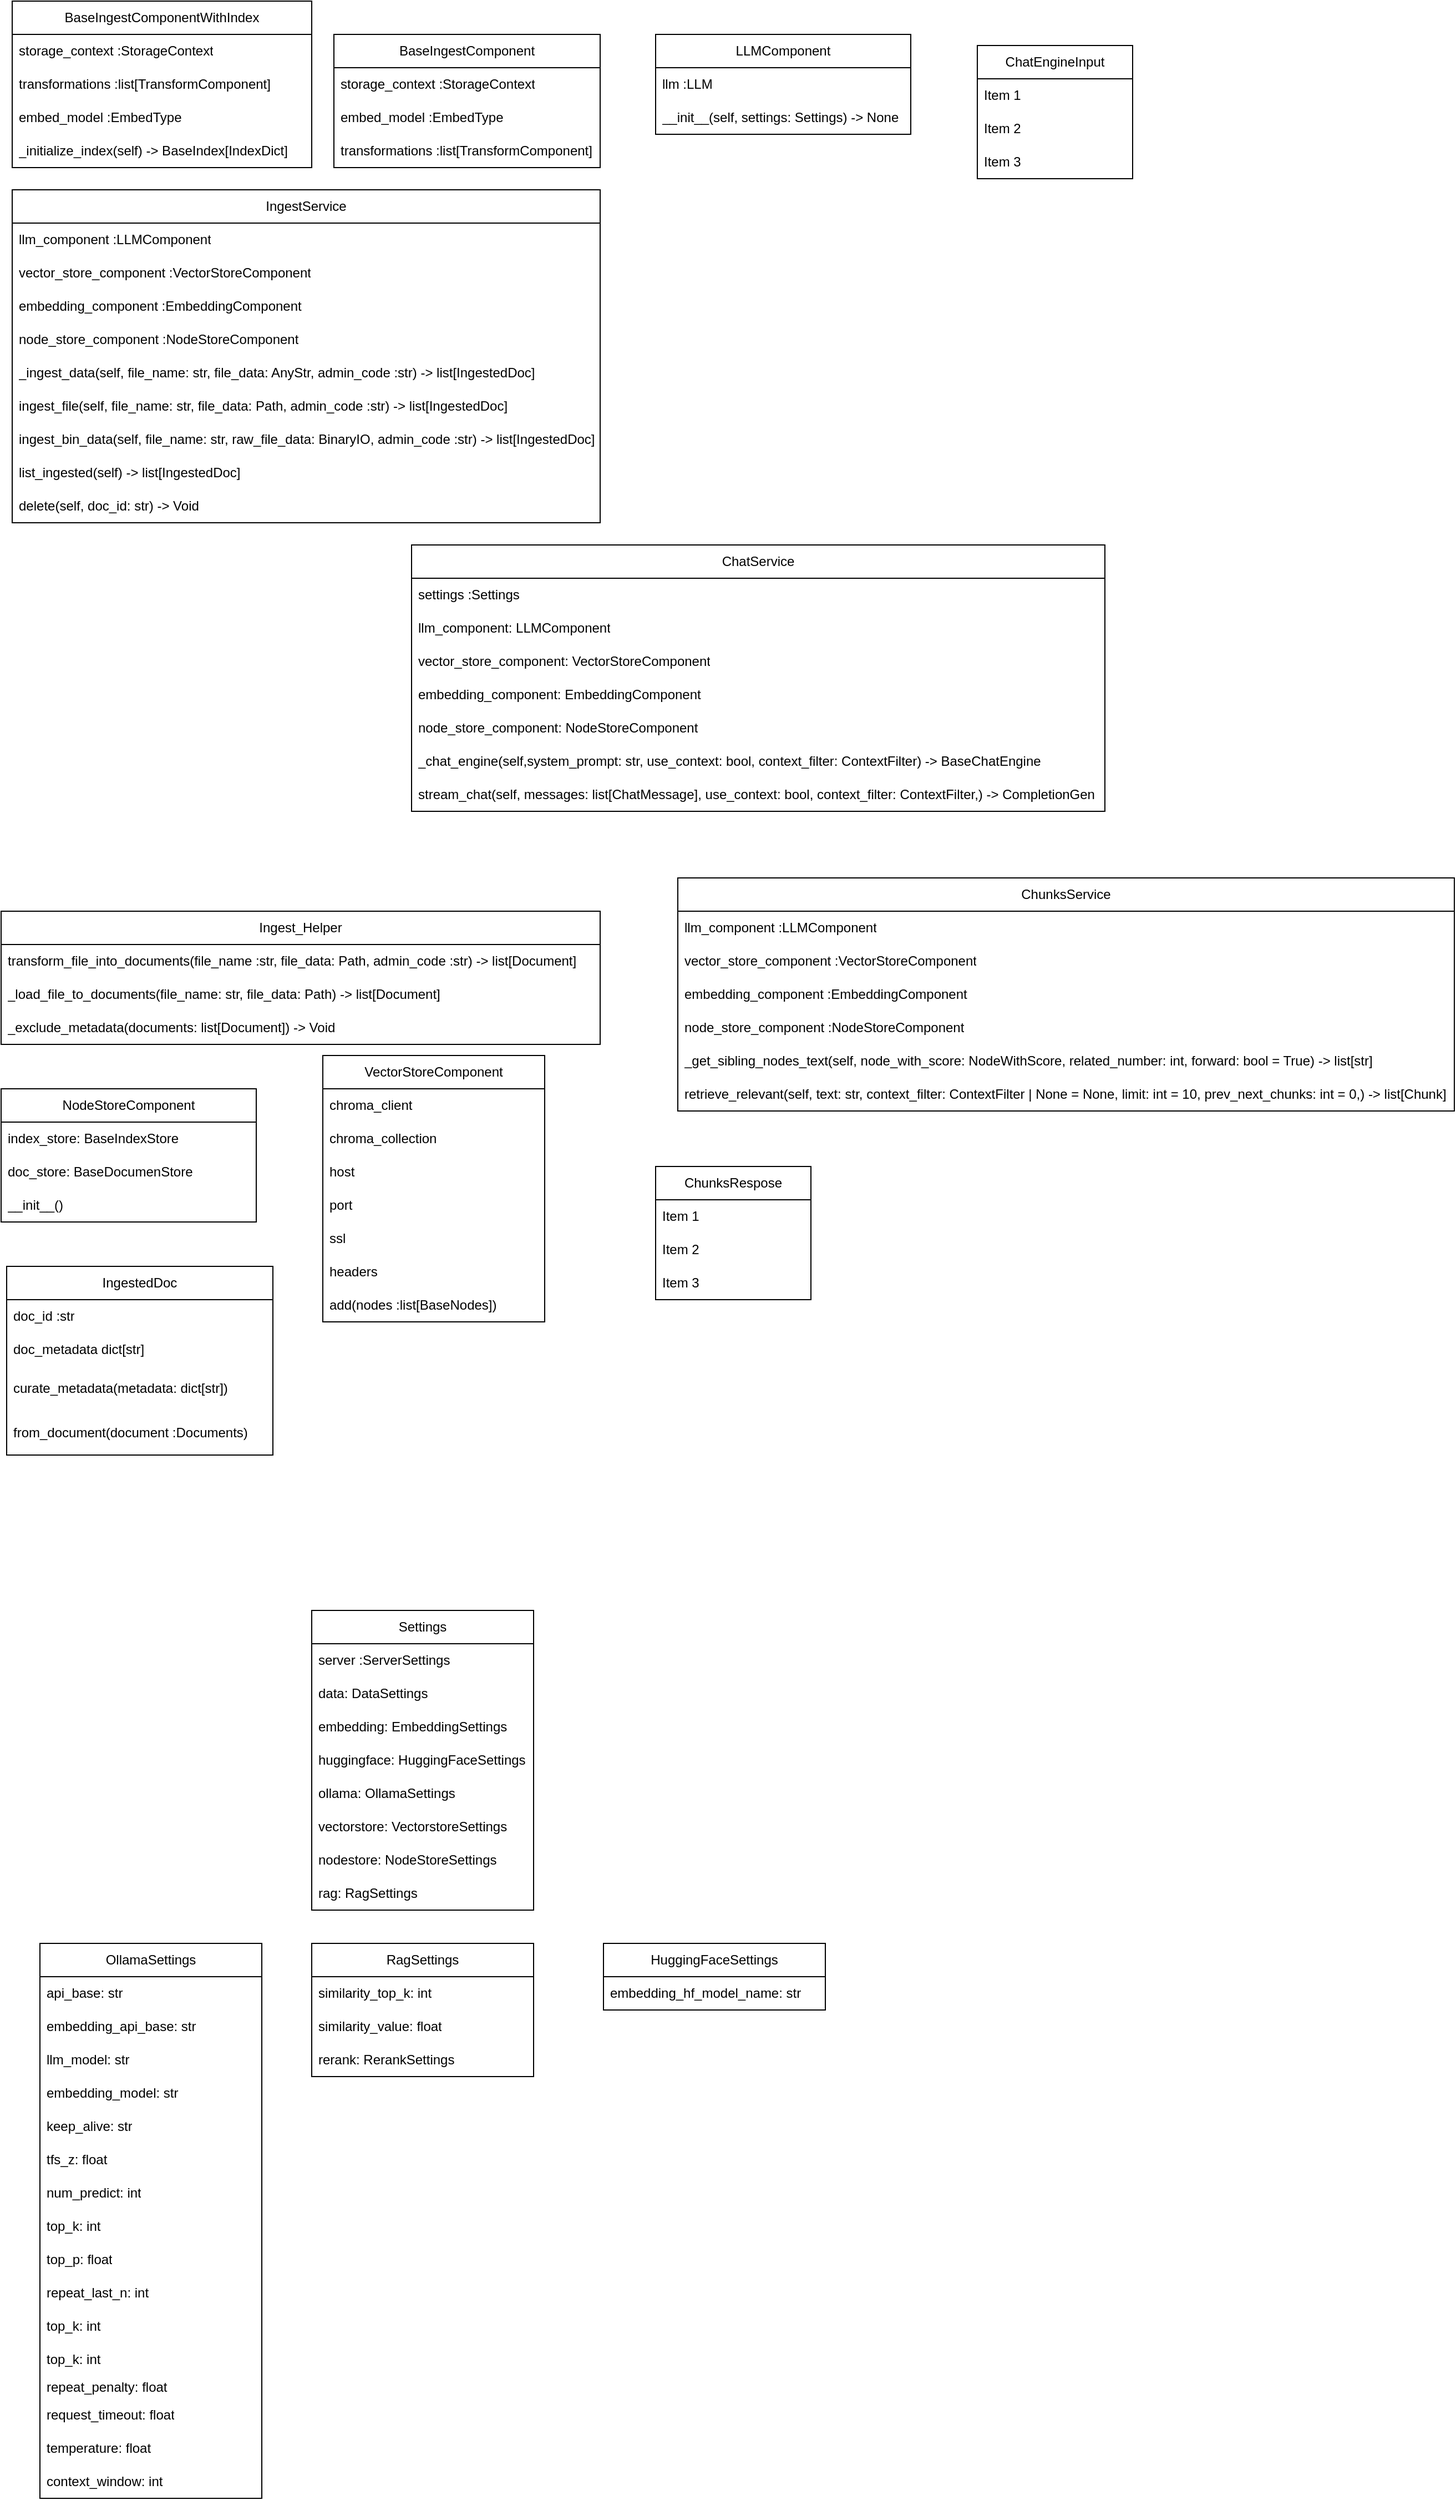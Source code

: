 <mxfile version="24.4.4" type="github">
  <diagram name="Página-1" id="J4KStZirxJ80GVOOFsrg">
    <mxGraphModel dx="949" dy="782" grid="1" gridSize="10" guides="1" tooltips="1" connect="1" arrows="1" fold="1" page="1" pageScale="1" pageWidth="827" pageHeight="1169" math="0" shadow="0">
      <root>
        <mxCell id="0" />
        <mxCell id="1" parent="0" />
        <mxCell id="1Bel1J-EvUVG8ot48oie-2" value="BaseIngestComponentWithIndex" style="swimlane;fontStyle=0;childLayout=stackLayout;horizontal=1;startSize=30;horizontalStack=0;resizeParent=1;resizeParentMax=0;resizeLast=0;collapsible=1;marginBottom=0;whiteSpace=wrap;html=1;" vertex="1" parent="1">
          <mxGeometry x="10" y="10" width="270" height="150" as="geometry" />
        </mxCell>
        <mxCell id="1Bel1J-EvUVG8ot48oie-70" value="storage_context :StorageContext" style="text;strokeColor=none;fillColor=none;align=left;verticalAlign=middle;spacingLeft=4;spacingRight=4;overflow=hidden;points=[[0,0.5],[1,0.5]];portConstraint=eastwest;rotatable=0;whiteSpace=wrap;html=1;" vertex="1" parent="1Bel1J-EvUVG8ot48oie-2">
          <mxGeometry y="30" width="270" height="30" as="geometry" />
        </mxCell>
        <mxCell id="1Bel1J-EvUVG8ot48oie-72" value="transformations :list[TransformComponent]" style="text;strokeColor=none;fillColor=none;align=left;verticalAlign=middle;spacingLeft=4;spacingRight=4;overflow=hidden;points=[[0,0.5],[1,0.5]];portConstraint=eastwest;rotatable=0;whiteSpace=wrap;html=1;" vertex="1" parent="1Bel1J-EvUVG8ot48oie-2">
          <mxGeometry y="60" width="270" height="30" as="geometry" />
        </mxCell>
        <mxCell id="1Bel1J-EvUVG8ot48oie-71" value="embed_model :EmbedType" style="text;strokeColor=none;fillColor=none;align=left;verticalAlign=middle;spacingLeft=4;spacingRight=4;overflow=hidden;points=[[0,0.5],[1,0.5]];portConstraint=eastwest;rotatable=0;whiteSpace=wrap;html=1;" vertex="1" parent="1Bel1J-EvUVG8ot48oie-2">
          <mxGeometry y="90" width="270" height="30" as="geometry" />
        </mxCell>
        <mxCell id="1Bel1J-EvUVG8ot48oie-73" value="_initialize_index(self) -&amp;gt; BaseIndex[IndexDict]" style="text;strokeColor=none;fillColor=none;align=left;verticalAlign=middle;spacingLeft=4;spacingRight=4;overflow=hidden;points=[[0,0.5],[1,0.5]];portConstraint=eastwest;rotatable=0;whiteSpace=wrap;html=1;" vertex="1" parent="1Bel1J-EvUVG8ot48oie-2">
          <mxGeometry y="120" width="270" height="30" as="geometry" />
        </mxCell>
        <mxCell id="1Bel1J-EvUVG8ot48oie-10" value="BaseIngestComponent" style="swimlane;fontStyle=0;childLayout=stackLayout;horizontal=1;startSize=30;horizontalStack=0;resizeParent=1;resizeParentMax=0;resizeLast=0;collapsible=1;marginBottom=0;whiteSpace=wrap;html=1;" vertex="1" parent="1">
          <mxGeometry x="300" y="40" width="240" height="120" as="geometry" />
        </mxCell>
        <mxCell id="1Bel1J-EvUVG8ot48oie-11" value="storage_context :StorageContext" style="text;strokeColor=none;fillColor=none;align=left;verticalAlign=middle;spacingLeft=4;spacingRight=4;overflow=hidden;points=[[0,0.5],[1,0.5]];portConstraint=eastwest;rotatable=0;whiteSpace=wrap;html=1;" vertex="1" parent="1Bel1J-EvUVG8ot48oie-10">
          <mxGeometry y="30" width="240" height="30" as="geometry" />
        </mxCell>
        <mxCell id="1Bel1J-EvUVG8ot48oie-12" value="embed_model :EmbedType" style="text;strokeColor=none;fillColor=none;align=left;verticalAlign=middle;spacingLeft=4;spacingRight=4;overflow=hidden;points=[[0,0.5],[1,0.5]];portConstraint=eastwest;rotatable=0;whiteSpace=wrap;html=1;" vertex="1" parent="1Bel1J-EvUVG8ot48oie-10">
          <mxGeometry y="60" width="240" height="30" as="geometry" />
        </mxCell>
        <mxCell id="1Bel1J-EvUVG8ot48oie-13" value="transformations :list[TransformComponent]" style="text;strokeColor=none;fillColor=none;align=left;verticalAlign=middle;spacingLeft=4;spacingRight=4;overflow=hidden;points=[[0,0.5],[1,0.5]];portConstraint=eastwest;rotatable=0;whiteSpace=wrap;html=1;" vertex="1" parent="1Bel1J-EvUVG8ot48oie-10">
          <mxGeometry y="90" width="240" height="30" as="geometry" />
        </mxCell>
        <mxCell id="1Bel1J-EvUVG8ot48oie-14" value="VectorStoreComponent" style="swimlane;fontStyle=0;childLayout=stackLayout;horizontal=1;startSize=30;horizontalStack=0;resizeParent=1;resizeParentMax=0;resizeLast=0;collapsible=1;marginBottom=0;whiteSpace=wrap;html=1;" vertex="1" parent="1">
          <mxGeometry x="290" y="960" width="200" height="240" as="geometry" />
        </mxCell>
        <mxCell id="1Bel1J-EvUVG8ot48oie-15" value="chroma_client" style="text;strokeColor=none;fillColor=none;align=left;verticalAlign=middle;spacingLeft=4;spacingRight=4;overflow=hidden;points=[[0,0.5],[1,0.5]];portConstraint=eastwest;rotatable=0;whiteSpace=wrap;html=1;" vertex="1" parent="1Bel1J-EvUVG8ot48oie-14">
          <mxGeometry y="30" width="200" height="30" as="geometry" />
        </mxCell>
        <mxCell id="1Bel1J-EvUVG8ot48oie-16" value="chroma_collection" style="text;strokeColor=none;fillColor=none;align=left;verticalAlign=middle;spacingLeft=4;spacingRight=4;overflow=hidden;points=[[0,0.5],[1,0.5]];portConstraint=eastwest;rotatable=0;whiteSpace=wrap;html=1;" vertex="1" parent="1Bel1J-EvUVG8ot48oie-14">
          <mxGeometry y="60" width="200" height="30" as="geometry" />
        </mxCell>
        <mxCell id="1Bel1J-EvUVG8ot48oie-17" value="host" style="text;strokeColor=none;fillColor=none;align=left;verticalAlign=middle;spacingLeft=4;spacingRight=4;overflow=hidden;points=[[0,0.5],[1,0.5]];portConstraint=eastwest;rotatable=0;whiteSpace=wrap;html=1;" vertex="1" parent="1Bel1J-EvUVG8ot48oie-14">
          <mxGeometry y="90" width="200" height="30" as="geometry" />
        </mxCell>
        <mxCell id="1Bel1J-EvUVG8ot48oie-58" value="port" style="text;strokeColor=none;fillColor=none;align=left;verticalAlign=middle;spacingLeft=4;spacingRight=4;overflow=hidden;points=[[0,0.5],[1,0.5]];portConstraint=eastwest;rotatable=0;whiteSpace=wrap;html=1;" vertex="1" parent="1Bel1J-EvUVG8ot48oie-14">
          <mxGeometry y="120" width="200" height="30" as="geometry" />
        </mxCell>
        <mxCell id="1Bel1J-EvUVG8ot48oie-59" value="ssl" style="text;strokeColor=none;fillColor=none;align=left;verticalAlign=middle;spacingLeft=4;spacingRight=4;overflow=hidden;points=[[0,0.5],[1,0.5]];portConstraint=eastwest;rotatable=0;whiteSpace=wrap;html=1;" vertex="1" parent="1Bel1J-EvUVG8ot48oie-14">
          <mxGeometry y="150" width="200" height="30" as="geometry" />
        </mxCell>
        <mxCell id="1Bel1J-EvUVG8ot48oie-60" value="headers" style="text;strokeColor=none;fillColor=none;align=left;verticalAlign=middle;spacingLeft=4;spacingRight=4;overflow=hidden;points=[[0,0.5],[1,0.5]];portConstraint=eastwest;rotatable=0;whiteSpace=wrap;html=1;" vertex="1" parent="1Bel1J-EvUVG8ot48oie-14">
          <mxGeometry y="180" width="200" height="30" as="geometry" />
        </mxCell>
        <mxCell id="1Bel1J-EvUVG8ot48oie-61" value="add(nodes :list[BaseNodes])" style="text;strokeColor=none;fillColor=none;align=left;verticalAlign=middle;spacingLeft=4;spacingRight=4;overflow=hidden;points=[[0,0.5],[1,0.5]];portConstraint=eastwest;rotatable=0;whiteSpace=wrap;html=1;" vertex="1" parent="1Bel1J-EvUVG8ot48oie-14">
          <mxGeometry y="210" width="200" height="30" as="geometry" />
        </mxCell>
        <mxCell id="1Bel1J-EvUVG8ot48oie-18" value="NodeStoreComponent" style="swimlane;fontStyle=0;childLayout=stackLayout;horizontal=1;startSize=30;horizontalStack=0;resizeParent=1;resizeParentMax=0;resizeLast=0;collapsible=1;marginBottom=0;whiteSpace=wrap;html=1;" vertex="1" parent="1">
          <mxGeometry y="990" width="230" height="120" as="geometry" />
        </mxCell>
        <mxCell id="1Bel1J-EvUVG8ot48oie-19" value="index_store: BaseIndexStore" style="text;strokeColor=none;fillColor=none;align=left;verticalAlign=middle;spacingLeft=4;spacingRight=4;overflow=hidden;points=[[0,0.5],[1,0.5]];portConstraint=eastwest;rotatable=0;whiteSpace=wrap;html=1;" vertex="1" parent="1Bel1J-EvUVG8ot48oie-18">
          <mxGeometry y="30" width="230" height="30" as="geometry" />
        </mxCell>
        <mxCell id="1Bel1J-EvUVG8ot48oie-20" value="doc_store: BaseDocumenStore" style="text;strokeColor=none;fillColor=none;align=left;verticalAlign=middle;spacingLeft=4;spacingRight=4;overflow=hidden;points=[[0,0.5],[1,0.5]];portConstraint=eastwest;rotatable=0;whiteSpace=wrap;html=1;" vertex="1" parent="1Bel1J-EvUVG8ot48oie-18">
          <mxGeometry y="60" width="230" height="30" as="geometry" />
        </mxCell>
        <mxCell id="1Bel1J-EvUVG8ot48oie-21" value="__init__()" style="text;strokeColor=none;fillColor=none;align=left;verticalAlign=middle;spacingLeft=4;spacingRight=4;overflow=hidden;points=[[0,0.5],[1,0.5]];portConstraint=eastwest;rotatable=0;whiteSpace=wrap;html=1;" vertex="1" parent="1Bel1J-EvUVG8ot48oie-18">
          <mxGeometry y="90" width="230" height="30" as="geometry" />
        </mxCell>
        <mxCell id="1Bel1J-EvUVG8ot48oie-22" value="IngestedDoc" style="swimlane;fontStyle=0;childLayout=stackLayout;horizontal=1;startSize=30;horizontalStack=0;resizeParent=1;resizeParentMax=0;resizeLast=0;collapsible=1;marginBottom=0;whiteSpace=wrap;html=1;" vertex="1" parent="1">
          <mxGeometry x="5" y="1150" width="240" height="170" as="geometry" />
        </mxCell>
        <mxCell id="1Bel1J-EvUVG8ot48oie-23" value="doc_id :str" style="text;strokeColor=none;fillColor=none;align=left;verticalAlign=middle;spacingLeft=4;spacingRight=4;overflow=hidden;points=[[0,0.5],[1,0.5]];portConstraint=eastwest;rotatable=0;whiteSpace=wrap;html=1;" vertex="1" parent="1Bel1J-EvUVG8ot48oie-22">
          <mxGeometry y="30" width="240" height="30" as="geometry" />
        </mxCell>
        <mxCell id="1Bel1J-EvUVG8ot48oie-24" value="doc_metadata dict[str]" style="text;strokeColor=none;fillColor=none;align=left;verticalAlign=middle;spacingLeft=4;spacingRight=4;overflow=hidden;points=[[0,0.5],[1,0.5]];portConstraint=eastwest;rotatable=0;whiteSpace=wrap;html=1;" vertex="1" parent="1Bel1J-EvUVG8ot48oie-22">
          <mxGeometry y="60" width="240" height="30" as="geometry" />
        </mxCell>
        <mxCell id="1Bel1J-EvUVG8ot48oie-25" value="curate_metadata(metadata: dict[str])" style="text;strokeColor=none;fillColor=none;align=left;verticalAlign=middle;spacingLeft=4;spacingRight=4;overflow=hidden;points=[[0,0.5],[1,0.5]];portConstraint=eastwest;rotatable=0;whiteSpace=wrap;html=1;" vertex="1" parent="1Bel1J-EvUVG8ot48oie-22">
          <mxGeometry y="90" width="240" height="40" as="geometry" />
        </mxCell>
        <mxCell id="1Bel1J-EvUVG8ot48oie-55" value="from_document(document :Documents)" style="text;strokeColor=none;fillColor=none;align=left;verticalAlign=middle;spacingLeft=4;spacingRight=4;overflow=hidden;points=[[0,0.5],[1,0.5]];portConstraint=eastwest;rotatable=0;whiteSpace=wrap;html=1;" vertex="1" parent="1Bel1J-EvUVG8ot48oie-22">
          <mxGeometry y="130" width="240" height="40" as="geometry" />
        </mxCell>
        <mxCell id="1Bel1J-EvUVG8ot48oie-26" value="IngestService" style="swimlane;fontStyle=0;childLayout=stackLayout;horizontal=1;startSize=30;horizontalStack=0;resizeParent=1;resizeParentMax=0;resizeLast=0;collapsible=1;marginBottom=0;whiteSpace=wrap;html=1;" vertex="1" parent="1">
          <mxGeometry x="10" y="180" width="530" height="300" as="geometry" />
        </mxCell>
        <mxCell id="1Bel1J-EvUVG8ot48oie-27" value="llm_component :LLMComponent" style="text;strokeColor=none;fillColor=none;align=left;verticalAlign=middle;spacingLeft=4;spacingRight=4;overflow=hidden;points=[[0,0.5],[1,0.5]];portConstraint=eastwest;rotatable=0;whiteSpace=wrap;html=1;" vertex="1" parent="1Bel1J-EvUVG8ot48oie-26">
          <mxGeometry y="30" width="530" height="30" as="geometry" />
        </mxCell>
        <mxCell id="1Bel1J-EvUVG8ot48oie-28" value="vector_store_component :VectorStoreComponent" style="text;strokeColor=none;fillColor=none;align=left;verticalAlign=middle;spacingLeft=4;spacingRight=4;overflow=hidden;points=[[0,0.5],[1,0.5]];portConstraint=eastwest;rotatable=0;whiteSpace=wrap;html=1;" vertex="1" parent="1Bel1J-EvUVG8ot48oie-26">
          <mxGeometry y="60" width="530" height="30" as="geometry" />
        </mxCell>
        <mxCell id="1Bel1J-EvUVG8ot48oie-62" value="embedding_component :EmbeddingComponent" style="text;strokeColor=none;fillColor=none;align=left;verticalAlign=middle;spacingLeft=4;spacingRight=4;overflow=hidden;points=[[0,0.5],[1,0.5]];portConstraint=eastwest;rotatable=0;whiteSpace=wrap;html=1;" vertex="1" parent="1Bel1J-EvUVG8ot48oie-26">
          <mxGeometry y="90" width="530" height="30" as="geometry" />
        </mxCell>
        <mxCell id="1Bel1J-EvUVG8ot48oie-64" value="node_store_component :NodeStoreComponent" style="text;strokeColor=none;fillColor=none;align=left;verticalAlign=middle;spacingLeft=4;spacingRight=4;overflow=hidden;points=[[0,0.5],[1,0.5]];portConstraint=eastwest;rotatable=0;whiteSpace=wrap;html=1;" vertex="1" parent="1Bel1J-EvUVG8ot48oie-26">
          <mxGeometry y="120" width="530" height="30" as="geometry" />
        </mxCell>
        <mxCell id="1Bel1J-EvUVG8ot48oie-65" value="_ingest_data(self, file_name: str, file_data: AnyStr, admin_code :str) -&amp;gt; list[IngestedDoc]" style="text;strokeColor=none;fillColor=none;align=left;verticalAlign=middle;spacingLeft=4;spacingRight=4;overflow=hidden;points=[[0,0.5],[1,0.5]];portConstraint=eastwest;rotatable=0;whiteSpace=wrap;html=1;" vertex="1" parent="1Bel1J-EvUVG8ot48oie-26">
          <mxGeometry y="150" width="530" height="30" as="geometry" />
        </mxCell>
        <mxCell id="1Bel1J-EvUVG8ot48oie-66" value="ingest_file(self, file_name: str, file_data: Path, admin_code :str) -&amp;gt; list[IngestedDoc]" style="text;strokeColor=none;fillColor=none;align=left;verticalAlign=middle;spacingLeft=4;spacingRight=4;overflow=hidden;points=[[0,0.5],[1,0.5]];portConstraint=eastwest;rotatable=0;whiteSpace=wrap;html=1;" vertex="1" parent="1Bel1J-EvUVG8ot48oie-26">
          <mxGeometry y="180" width="530" height="30" as="geometry" />
        </mxCell>
        <mxCell id="1Bel1J-EvUVG8ot48oie-29" value="&lt;div&gt;ingest_bin_data(&lt;span style=&quot;background-color: initial;&quot;&gt;self, file_name: str, raw_file_data: BinaryIO, admin_code :str&lt;/span&gt;&lt;span style=&quot;background-color: initial;&quot;&gt;) -&amp;gt; list[IngestedDoc]&lt;/span&gt;&lt;/div&gt;" style="text;strokeColor=none;fillColor=none;align=left;verticalAlign=middle;spacingLeft=4;spacingRight=4;overflow=hidden;points=[[0,0.5],[1,0.5]];portConstraint=eastwest;rotatable=0;whiteSpace=wrap;html=1;" vertex="1" parent="1Bel1J-EvUVG8ot48oie-26">
          <mxGeometry y="210" width="530" height="30" as="geometry" />
        </mxCell>
        <mxCell id="1Bel1J-EvUVG8ot48oie-67" value="list_ingested(self) -&amp;gt; list[IngestedDoc]" style="text;strokeColor=none;fillColor=none;align=left;verticalAlign=middle;spacingLeft=4;spacingRight=4;overflow=hidden;points=[[0,0.5],[1,0.5]];portConstraint=eastwest;rotatable=0;whiteSpace=wrap;html=1;" vertex="1" parent="1Bel1J-EvUVG8ot48oie-26">
          <mxGeometry y="240" width="530" height="30" as="geometry" />
        </mxCell>
        <mxCell id="1Bel1J-EvUVG8ot48oie-69" value="delete(self, doc_id: str) -&amp;gt; Void" style="text;strokeColor=none;fillColor=none;align=left;verticalAlign=middle;spacingLeft=4;spacingRight=4;overflow=hidden;points=[[0,0.5],[1,0.5]];portConstraint=eastwest;rotatable=0;whiteSpace=wrap;html=1;" vertex="1" parent="1Bel1J-EvUVG8ot48oie-26">
          <mxGeometry y="270" width="530" height="30" as="geometry" />
        </mxCell>
        <mxCell id="1Bel1J-EvUVG8ot48oie-30" value="ChunksRespose" style="swimlane;fontStyle=0;childLayout=stackLayout;horizontal=1;startSize=30;horizontalStack=0;resizeParent=1;resizeParentMax=0;resizeLast=0;collapsible=1;marginBottom=0;whiteSpace=wrap;html=1;" vertex="1" parent="1">
          <mxGeometry x="590" y="1060" width="140" height="120" as="geometry" />
        </mxCell>
        <mxCell id="1Bel1J-EvUVG8ot48oie-31" value="Item 1" style="text;strokeColor=none;fillColor=none;align=left;verticalAlign=middle;spacingLeft=4;spacingRight=4;overflow=hidden;points=[[0,0.5],[1,0.5]];portConstraint=eastwest;rotatable=0;whiteSpace=wrap;html=1;" vertex="1" parent="1Bel1J-EvUVG8ot48oie-30">
          <mxGeometry y="30" width="140" height="30" as="geometry" />
        </mxCell>
        <mxCell id="1Bel1J-EvUVG8ot48oie-32" value="Item 2" style="text;strokeColor=none;fillColor=none;align=left;verticalAlign=middle;spacingLeft=4;spacingRight=4;overflow=hidden;points=[[0,0.5],[1,0.5]];portConstraint=eastwest;rotatable=0;whiteSpace=wrap;html=1;" vertex="1" parent="1Bel1J-EvUVG8ot48oie-30">
          <mxGeometry y="60" width="140" height="30" as="geometry" />
        </mxCell>
        <mxCell id="1Bel1J-EvUVG8ot48oie-33" value="Item 3" style="text;strokeColor=none;fillColor=none;align=left;verticalAlign=middle;spacingLeft=4;spacingRight=4;overflow=hidden;points=[[0,0.5],[1,0.5]];portConstraint=eastwest;rotatable=0;whiteSpace=wrap;html=1;" vertex="1" parent="1Bel1J-EvUVG8ot48oie-30">
          <mxGeometry y="90" width="140" height="30" as="geometry" />
        </mxCell>
        <mxCell id="1Bel1J-EvUVG8ot48oie-34" value="ChunksService" style="swimlane;fontStyle=0;childLayout=stackLayout;horizontal=1;startSize=30;horizontalStack=0;resizeParent=1;resizeParentMax=0;resizeLast=0;collapsible=1;marginBottom=0;whiteSpace=wrap;html=1;" vertex="1" parent="1">
          <mxGeometry x="610" y="800" width="700" height="210" as="geometry" />
        </mxCell>
        <mxCell id="1Bel1J-EvUVG8ot48oie-35" value="llm_component :LLMComponent" style="text;strokeColor=none;fillColor=none;align=left;verticalAlign=middle;spacingLeft=4;spacingRight=4;overflow=hidden;points=[[0,0.5],[1,0.5]];portConstraint=eastwest;rotatable=0;whiteSpace=wrap;html=1;" vertex="1" parent="1Bel1J-EvUVG8ot48oie-34">
          <mxGeometry y="30" width="700" height="30" as="geometry" />
        </mxCell>
        <mxCell id="1Bel1J-EvUVG8ot48oie-36" value="vector_store_component :VectorStoreComponent" style="text;strokeColor=none;fillColor=none;align=left;verticalAlign=middle;spacingLeft=4;spacingRight=4;overflow=hidden;points=[[0,0.5],[1,0.5]];portConstraint=eastwest;rotatable=0;whiteSpace=wrap;html=1;" vertex="1" parent="1Bel1J-EvUVG8ot48oie-34">
          <mxGeometry y="60" width="700" height="30" as="geometry" />
        </mxCell>
        <mxCell id="1Bel1J-EvUVG8ot48oie-37" value="embedding_component :EmbeddingComponent" style="text;strokeColor=none;fillColor=none;align=left;verticalAlign=middle;spacingLeft=4;spacingRight=4;overflow=hidden;points=[[0,0.5],[1,0.5]];portConstraint=eastwest;rotatable=0;whiteSpace=wrap;html=1;" vertex="1" parent="1Bel1J-EvUVG8ot48oie-34">
          <mxGeometry y="90" width="700" height="30" as="geometry" />
        </mxCell>
        <mxCell id="1Bel1J-EvUVG8ot48oie-74" value="node_store_component :NodeStoreComponent" style="text;strokeColor=none;fillColor=none;align=left;verticalAlign=middle;spacingLeft=4;spacingRight=4;overflow=hidden;points=[[0,0.5],[1,0.5]];portConstraint=eastwest;rotatable=0;whiteSpace=wrap;html=1;" vertex="1" parent="1Bel1J-EvUVG8ot48oie-34">
          <mxGeometry y="120" width="700" height="30" as="geometry" />
        </mxCell>
        <mxCell id="1Bel1J-EvUVG8ot48oie-75" value="&lt;div&gt;_get_sibling_nodes_text(&lt;span style=&quot;background-color: initial;&quot;&gt;self, node_with_score: NodeWithScore, related_number: int, forward: bool = True&lt;/span&gt;&lt;span style=&quot;background-color: initial;&quot;&gt;) -&amp;gt; list[str]&lt;/span&gt;&lt;/div&gt;" style="text;strokeColor=none;fillColor=none;align=left;verticalAlign=middle;spacingLeft=4;spacingRight=4;overflow=hidden;points=[[0,0.5],[1,0.5]];portConstraint=eastwest;rotatable=0;whiteSpace=wrap;html=1;" vertex="1" parent="1Bel1J-EvUVG8ot48oie-34">
          <mxGeometry y="150" width="700" height="30" as="geometry" />
        </mxCell>
        <mxCell id="1Bel1J-EvUVG8ot48oie-76" value="&lt;div&gt;retrieve_relevant(&lt;span style=&quot;background-color: initial;&quot;&gt;self,&amp;nbsp;&lt;/span&gt;&lt;span style=&quot;background-color: initial;&quot;&gt;text: str,&amp;nbsp;&lt;/span&gt;&lt;span style=&quot;background-color: initial;&quot;&gt;context_filter: ContextFilter | None = None,&amp;nbsp;&lt;/span&gt;&lt;span style=&quot;background-color: initial;&quot;&gt;limit: int = 10,&amp;nbsp;&lt;/span&gt;&lt;span style=&quot;background-color: initial;&quot;&gt;prev_next_chunks: int = 0,&lt;/span&gt;&lt;span style=&quot;background-color: initial;&quot;&gt;) -&amp;gt; list[Chunk]&lt;/span&gt;&lt;/div&gt;" style="text;strokeColor=none;fillColor=none;align=left;verticalAlign=middle;spacingLeft=4;spacingRight=4;overflow=hidden;points=[[0,0.5],[1,0.5]];portConstraint=eastwest;rotatable=0;whiteSpace=wrap;html=1;" vertex="1" parent="1Bel1J-EvUVG8ot48oie-34">
          <mxGeometry y="180" width="700" height="30" as="geometry" />
        </mxCell>
        <mxCell id="1Bel1J-EvUVG8ot48oie-38" value="LLMComponent" style="swimlane;fontStyle=0;childLayout=stackLayout;horizontal=1;startSize=30;horizontalStack=0;resizeParent=1;resizeParentMax=0;resizeLast=0;collapsible=1;marginBottom=0;whiteSpace=wrap;html=1;" vertex="1" parent="1">
          <mxGeometry x="590" y="40" width="230" height="90" as="geometry" />
        </mxCell>
        <mxCell id="1Bel1J-EvUVG8ot48oie-39" value="llm :LLM" style="text;strokeColor=none;fillColor=none;align=left;verticalAlign=middle;spacingLeft=4;spacingRight=4;overflow=hidden;points=[[0,0.5],[1,0.5]];portConstraint=eastwest;rotatable=0;whiteSpace=wrap;html=1;" vertex="1" parent="1Bel1J-EvUVG8ot48oie-38">
          <mxGeometry y="30" width="230" height="30" as="geometry" />
        </mxCell>
        <mxCell id="1Bel1J-EvUVG8ot48oie-40" value="__init__(self, settings: Settings) -&amp;gt; None" style="text;strokeColor=none;fillColor=none;align=left;verticalAlign=middle;spacingLeft=4;spacingRight=4;overflow=hidden;points=[[0,0.5],[1,0.5]];portConstraint=eastwest;rotatable=0;whiteSpace=wrap;html=1;" vertex="1" parent="1Bel1J-EvUVG8ot48oie-38">
          <mxGeometry y="60" width="230" height="30" as="geometry" />
        </mxCell>
        <mxCell id="1Bel1J-EvUVG8ot48oie-42" value="Ingest_Helper" style="swimlane;fontStyle=0;childLayout=stackLayout;horizontal=1;startSize=30;horizontalStack=0;resizeParent=1;resizeParentMax=0;resizeLast=0;collapsible=1;marginBottom=0;whiteSpace=wrap;html=1;" vertex="1" parent="1">
          <mxGeometry y="830" width="540" height="120" as="geometry" />
        </mxCell>
        <mxCell id="1Bel1J-EvUVG8ot48oie-43" value="transform_file_into_documents(file_name :str, file_data: Path, admin_code :str) -&amp;gt; list[Document&lt;span style=&quot;background-color: initial;&quot;&gt;]&lt;/span&gt;" style="text;strokeColor=none;fillColor=none;align=left;verticalAlign=middle;spacingLeft=4;spacingRight=4;overflow=hidden;points=[[0,0.5],[1,0.5]];portConstraint=eastwest;rotatable=0;whiteSpace=wrap;html=1;" vertex="1" parent="1Bel1J-EvUVG8ot48oie-42">
          <mxGeometry y="30" width="540" height="30" as="geometry" />
        </mxCell>
        <mxCell id="1Bel1J-EvUVG8ot48oie-44" value="_load_file_to_documents(file_name: str, file_data: Path) -&amp;gt; list[Document]" style="text;strokeColor=none;fillColor=none;align=left;verticalAlign=middle;spacingLeft=4;spacingRight=4;overflow=hidden;points=[[0,0.5],[1,0.5]];portConstraint=eastwest;rotatable=0;whiteSpace=wrap;html=1;" vertex="1" parent="1Bel1J-EvUVG8ot48oie-42">
          <mxGeometry y="60" width="540" height="30" as="geometry" />
        </mxCell>
        <mxCell id="1Bel1J-EvUVG8ot48oie-45" value="_exclude_metadata(documents: list[Document]) -&amp;gt; Void" style="text;strokeColor=none;fillColor=none;align=left;verticalAlign=middle;spacingLeft=4;spacingRight=4;overflow=hidden;points=[[0,0.5],[1,0.5]];portConstraint=eastwest;rotatable=0;whiteSpace=wrap;html=1;" vertex="1" parent="1Bel1J-EvUVG8ot48oie-42">
          <mxGeometry y="90" width="540" height="30" as="geometry" />
        </mxCell>
        <mxCell id="1Bel1J-EvUVG8ot48oie-47" value="ChatService" style="swimlane;fontStyle=0;childLayout=stackLayout;horizontal=1;startSize=30;horizontalStack=0;resizeParent=1;resizeParentMax=0;resizeLast=0;collapsible=1;marginBottom=0;whiteSpace=wrap;html=1;" vertex="1" parent="1">
          <mxGeometry x="370" y="500" width="625" height="240" as="geometry" />
        </mxCell>
        <mxCell id="1Bel1J-EvUVG8ot48oie-48" value="settings :Settings" style="text;strokeColor=none;fillColor=none;align=left;verticalAlign=middle;spacingLeft=4;spacingRight=4;overflow=hidden;points=[[0,0.5],[1,0.5]];portConstraint=eastwest;rotatable=0;whiteSpace=wrap;html=1;" vertex="1" parent="1Bel1J-EvUVG8ot48oie-47">
          <mxGeometry y="30" width="625" height="30" as="geometry" />
        </mxCell>
        <mxCell id="1Bel1J-EvUVG8ot48oie-49" value="llm_component: LLMComponent" style="text;strokeColor=none;fillColor=none;align=left;verticalAlign=middle;spacingLeft=4;spacingRight=4;overflow=hidden;points=[[0,0.5],[1,0.5]];portConstraint=eastwest;rotatable=0;whiteSpace=wrap;html=1;" vertex="1" parent="1Bel1J-EvUVG8ot48oie-47">
          <mxGeometry y="60" width="625" height="30" as="geometry" />
        </mxCell>
        <mxCell id="1Bel1J-EvUVG8ot48oie-50" value="vector_store_component: VectorStoreComponent" style="text;strokeColor=none;fillColor=none;align=left;verticalAlign=middle;spacingLeft=4;spacingRight=4;overflow=hidden;points=[[0,0.5],[1,0.5]];portConstraint=eastwest;rotatable=0;whiteSpace=wrap;html=1;" vertex="1" parent="1Bel1J-EvUVG8ot48oie-47">
          <mxGeometry y="90" width="625" height="30" as="geometry" />
        </mxCell>
        <mxCell id="1Bel1J-EvUVG8ot48oie-117" value="embedding_component: EmbeddingComponent" style="text;strokeColor=none;fillColor=none;align=left;verticalAlign=middle;spacingLeft=4;spacingRight=4;overflow=hidden;points=[[0,0.5],[1,0.5]];portConstraint=eastwest;rotatable=0;whiteSpace=wrap;html=1;" vertex="1" parent="1Bel1J-EvUVG8ot48oie-47">
          <mxGeometry y="120" width="625" height="30" as="geometry" />
        </mxCell>
        <mxCell id="1Bel1J-EvUVG8ot48oie-118" value="node_store_component: NodeStoreComponent" style="text;strokeColor=none;fillColor=none;align=left;verticalAlign=middle;spacingLeft=4;spacingRight=4;overflow=hidden;points=[[0,0.5],[1,0.5]];portConstraint=eastwest;rotatable=0;whiteSpace=wrap;html=1;" vertex="1" parent="1Bel1J-EvUVG8ot48oie-47">
          <mxGeometry y="150" width="625" height="30" as="geometry" />
        </mxCell>
        <mxCell id="1Bel1J-EvUVG8ot48oie-116" value="&lt;div&gt;_chat_engine(&lt;span style=&quot;background-color: initial;&quot;&gt;self,&lt;/span&gt;&lt;span style=&quot;background-color: initial;&quot;&gt;system_prompt: str,&amp;nbsp;&lt;/span&gt;&lt;span style=&quot;background-color: initial;&quot;&gt;use_context: bool,&amp;nbsp;&lt;/span&gt;&lt;span style=&quot;background-color: initial;&quot;&gt;context_filter: ContextFilter&lt;/span&gt;&lt;span style=&quot;background-color: initial;&quot;&gt;) -&amp;gt; BaseChatEngine&lt;/span&gt;&lt;/div&gt;" style="text;strokeColor=none;fillColor=none;align=left;verticalAlign=middle;spacingLeft=4;spacingRight=4;overflow=hidden;points=[[0,0.5],[1,0.5]];portConstraint=eastwest;rotatable=0;whiteSpace=wrap;html=1;" vertex="1" parent="1Bel1J-EvUVG8ot48oie-47">
          <mxGeometry y="180" width="625" height="30" as="geometry" />
        </mxCell>
        <mxCell id="1Bel1J-EvUVG8ot48oie-119" value="&lt;div&gt;stream_chat(&lt;span style=&quot;background-color: initial;&quot;&gt;self,&amp;nbsp;&lt;/span&gt;&lt;span style=&quot;background-color: initial;&quot;&gt;messages: list[ChatMessage],&amp;nbsp;&lt;/span&gt;&lt;span style=&quot;background-color: initial;&quot;&gt;use_context: bool,&amp;nbsp;&lt;/span&gt;&lt;span style=&quot;background-color: initial;&quot;&gt;context_filter: ContextFilter,&lt;/span&gt;&lt;span style=&quot;background-color: initial;&quot;&gt;) -&amp;gt; CompletionGen&lt;/span&gt;&lt;/div&gt;" style="text;strokeColor=none;fillColor=none;align=left;verticalAlign=middle;spacingLeft=4;spacingRight=4;overflow=hidden;points=[[0,0.5],[1,0.5]];portConstraint=eastwest;rotatable=0;whiteSpace=wrap;html=1;" vertex="1" parent="1Bel1J-EvUVG8ot48oie-47">
          <mxGeometry y="210" width="625" height="30" as="geometry" />
        </mxCell>
        <mxCell id="1Bel1J-EvUVG8ot48oie-51" value="ChatEngineInput" style="swimlane;fontStyle=0;childLayout=stackLayout;horizontal=1;startSize=30;horizontalStack=0;resizeParent=1;resizeParentMax=0;resizeLast=0;collapsible=1;marginBottom=0;whiteSpace=wrap;html=1;" vertex="1" parent="1">
          <mxGeometry x="880" y="50" width="140" height="120" as="geometry" />
        </mxCell>
        <mxCell id="1Bel1J-EvUVG8ot48oie-52" value="Item 1" style="text;strokeColor=none;fillColor=none;align=left;verticalAlign=middle;spacingLeft=4;spacingRight=4;overflow=hidden;points=[[0,0.5],[1,0.5]];portConstraint=eastwest;rotatable=0;whiteSpace=wrap;html=1;" vertex="1" parent="1Bel1J-EvUVG8ot48oie-51">
          <mxGeometry y="30" width="140" height="30" as="geometry" />
        </mxCell>
        <mxCell id="1Bel1J-EvUVG8ot48oie-53" value="Item 2" style="text;strokeColor=none;fillColor=none;align=left;verticalAlign=middle;spacingLeft=4;spacingRight=4;overflow=hidden;points=[[0,0.5],[1,0.5]];portConstraint=eastwest;rotatable=0;whiteSpace=wrap;html=1;" vertex="1" parent="1Bel1J-EvUVG8ot48oie-51">
          <mxGeometry y="60" width="140" height="30" as="geometry" />
        </mxCell>
        <mxCell id="1Bel1J-EvUVG8ot48oie-54" value="Item 3" style="text;strokeColor=none;fillColor=none;align=left;verticalAlign=middle;spacingLeft=4;spacingRight=4;overflow=hidden;points=[[0,0.5],[1,0.5]];portConstraint=eastwest;rotatable=0;whiteSpace=wrap;html=1;" vertex="1" parent="1Bel1J-EvUVG8ot48oie-51">
          <mxGeometry y="90" width="140" height="30" as="geometry" />
        </mxCell>
        <mxCell id="1Bel1J-EvUVG8ot48oie-77" value="Settings" style="swimlane;fontStyle=0;childLayout=stackLayout;horizontal=1;startSize=30;horizontalStack=0;resizeParent=1;resizeParentMax=0;resizeLast=0;collapsible=1;marginBottom=0;whiteSpace=wrap;html=1;" vertex="1" parent="1">
          <mxGeometry x="280" y="1460" width="200" height="270" as="geometry" />
        </mxCell>
        <mxCell id="1Bel1J-EvUVG8ot48oie-78" value="server :ServerSettings" style="text;strokeColor=none;fillColor=none;align=left;verticalAlign=middle;spacingLeft=4;spacingRight=4;overflow=hidden;points=[[0,0.5],[1,0.5]];portConstraint=eastwest;rotatable=0;whiteSpace=wrap;html=1;" vertex="1" parent="1Bel1J-EvUVG8ot48oie-77">
          <mxGeometry y="30" width="200" height="30" as="geometry" />
        </mxCell>
        <mxCell id="1Bel1J-EvUVG8ot48oie-79" value="data: DataSettings" style="text;strokeColor=none;fillColor=none;align=left;verticalAlign=middle;spacingLeft=4;spacingRight=4;overflow=hidden;points=[[0,0.5],[1,0.5]];portConstraint=eastwest;rotatable=0;whiteSpace=wrap;html=1;" vertex="1" parent="1Bel1J-EvUVG8ot48oie-77">
          <mxGeometry y="60" width="200" height="30" as="geometry" />
        </mxCell>
        <mxCell id="1Bel1J-EvUVG8ot48oie-81" value="embedding: EmbeddingSettings" style="text;strokeColor=none;fillColor=none;align=left;verticalAlign=middle;spacingLeft=4;spacingRight=4;overflow=hidden;points=[[0,0.5],[1,0.5]];portConstraint=eastwest;rotatable=0;whiteSpace=wrap;html=1;" vertex="1" parent="1Bel1J-EvUVG8ot48oie-77">
          <mxGeometry y="90" width="200" height="30" as="geometry" />
        </mxCell>
        <mxCell id="1Bel1J-EvUVG8ot48oie-83" value="huggingface: HuggingFaceSettings" style="text;strokeColor=none;fillColor=none;align=left;verticalAlign=middle;spacingLeft=4;spacingRight=4;overflow=hidden;points=[[0,0.5],[1,0.5]];portConstraint=eastwest;rotatable=0;whiteSpace=wrap;html=1;" vertex="1" parent="1Bel1J-EvUVG8ot48oie-77">
          <mxGeometry y="120" width="200" height="30" as="geometry" />
        </mxCell>
        <mxCell id="1Bel1J-EvUVG8ot48oie-85" value="ollama: OllamaSettings" style="text;strokeColor=none;fillColor=none;align=left;verticalAlign=middle;spacingLeft=4;spacingRight=4;overflow=hidden;points=[[0,0.5],[1,0.5]];portConstraint=eastwest;rotatable=0;whiteSpace=wrap;html=1;" vertex="1" parent="1Bel1J-EvUVG8ot48oie-77">
          <mxGeometry y="150" width="200" height="30" as="geometry" />
        </mxCell>
        <mxCell id="1Bel1J-EvUVG8ot48oie-84" value="vectorstore: VectorstoreSettings" style="text;strokeColor=none;fillColor=none;align=left;verticalAlign=middle;spacingLeft=4;spacingRight=4;overflow=hidden;points=[[0,0.5],[1,0.5]];portConstraint=eastwest;rotatable=0;whiteSpace=wrap;html=1;" vertex="1" parent="1Bel1J-EvUVG8ot48oie-77">
          <mxGeometry y="180" width="200" height="30" as="geometry" />
        </mxCell>
        <mxCell id="1Bel1J-EvUVG8ot48oie-82" value="nodestore: NodeStoreSettings" style="text;strokeColor=none;fillColor=none;align=left;verticalAlign=middle;spacingLeft=4;spacingRight=4;overflow=hidden;points=[[0,0.5],[1,0.5]];portConstraint=eastwest;rotatable=0;whiteSpace=wrap;html=1;" vertex="1" parent="1Bel1J-EvUVG8ot48oie-77">
          <mxGeometry y="210" width="200" height="30" as="geometry" />
        </mxCell>
        <mxCell id="1Bel1J-EvUVG8ot48oie-80" value="rag: RagSettings" style="text;strokeColor=none;fillColor=none;align=left;verticalAlign=middle;spacingLeft=4;spacingRight=4;overflow=hidden;points=[[0,0.5],[1,0.5]];portConstraint=eastwest;rotatable=0;whiteSpace=wrap;html=1;" vertex="1" parent="1Bel1J-EvUVG8ot48oie-77">
          <mxGeometry y="240" width="200" height="30" as="geometry" />
        </mxCell>
        <mxCell id="1Bel1J-EvUVG8ot48oie-86" value="OllamaSettings" style="swimlane;fontStyle=0;childLayout=stackLayout;horizontal=1;startSize=30;horizontalStack=0;resizeParent=1;resizeParentMax=0;resizeLast=0;collapsible=1;marginBottom=0;whiteSpace=wrap;html=1;" vertex="1" parent="1">
          <mxGeometry x="35" y="1760" width="200" height="500" as="geometry" />
        </mxCell>
        <mxCell id="1Bel1J-EvUVG8ot48oie-87" value="api_base: str" style="text;strokeColor=none;fillColor=none;align=left;verticalAlign=middle;spacingLeft=4;spacingRight=4;overflow=hidden;points=[[0,0.5],[1,0.5]];portConstraint=eastwest;rotatable=0;whiteSpace=wrap;html=1;" vertex="1" parent="1Bel1J-EvUVG8ot48oie-86">
          <mxGeometry y="30" width="200" height="30" as="geometry" />
        </mxCell>
        <mxCell id="1Bel1J-EvUVG8ot48oie-88" value="embedding_api_base: str" style="text;strokeColor=none;fillColor=none;align=left;verticalAlign=middle;spacingLeft=4;spacingRight=4;overflow=hidden;points=[[0,0.5],[1,0.5]];portConstraint=eastwest;rotatable=0;whiteSpace=wrap;html=1;" vertex="1" parent="1Bel1J-EvUVG8ot48oie-86">
          <mxGeometry y="60" width="200" height="30" as="geometry" />
        </mxCell>
        <mxCell id="1Bel1J-EvUVG8ot48oie-89" value="llm_model: str" style="text;strokeColor=none;fillColor=none;align=left;verticalAlign=middle;spacingLeft=4;spacingRight=4;overflow=hidden;points=[[0,0.5],[1,0.5]];portConstraint=eastwest;rotatable=0;whiteSpace=wrap;html=1;" vertex="1" parent="1Bel1J-EvUVG8ot48oie-86">
          <mxGeometry y="90" width="200" height="30" as="geometry" />
        </mxCell>
        <mxCell id="1Bel1J-EvUVG8ot48oie-90" value="embedding_model: str" style="text;strokeColor=none;fillColor=none;align=left;verticalAlign=middle;spacingLeft=4;spacingRight=4;overflow=hidden;points=[[0,0.5],[1,0.5]];portConstraint=eastwest;rotatable=0;whiteSpace=wrap;html=1;" vertex="1" parent="1Bel1J-EvUVG8ot48oie-86">
          <mxGeometry y="120" width="200" height="30" as="geometry" />
        </mxCell>
        <mxCell id="1Bel1J-EvUVG8ot48oie-91" value="keep_alive: str" style="text;strokeColor=none;fillColor=none;align=left;verticalAlign=middle;spacingLeft=4;spacingRight=4;overflow=hidden;points=[[0,0.5],[1,0.5]];portConstraint=eastwest;rotatable=0;whiteSpace=wrap;html=1;" vertex="1" parent="1Bel1J-EvUVG8ot48oie-86">
          <mxGeometry y="150" width="200" height="30" as="geometry" />
        </mxCell>
        <mxCell id="1Bel1J-EvUVG8ot48oie-92" value="tfs_z: float" style="text;strokeColor=none;fillColor=none;align=left;verticalAlign=middle;spacingLeft=4;spacingRight=4;overflow=hidden;points=[[0,0.5],[1,0.5]];portConstraint=eastwest;rotatable=0;whiteSpace=wrap;html=1;" vertex="1" parent="1Bel1J-EvUVG8ot48oie-86">
          <mxGeometry y="180" width="200" height="30" as="geometry" />
        </mxCell>
        <mxCell id="1Bel1J-EvUVG8ot48oie-93" value="num_predict: int" style="text;strokeColor=none;fillColor=none;align=left;verticalAlign=middle;spacingLeft=4;spacingRight=4;overflow=hidden;points=[[0,0.5],[1,0.5]];portConstraint=eastwest;rotatable=0;whiteSpace=wrap;html=1;" vertex="1" parent="1Bel1J-EvUVG8ot48oie-86">
          <mxGeometry y="210" width="200" height="30" as="geometry" />
        </mxCell>
        <mxCell id="1Bel1J-EvUVG8ot48oie-94" value="top_k: int" style="text;strokeColor=none;fillColor=none;align=left;verticalAlign=middle;spacingLeft=4;spacingRight=4;overflow=hidden;points=[[0,0.5],[1,0.5]];portConstraint=eastwest;rotatable=0;whiteSpace=wrap;html=1;" vertex="1" parent="1Bel1J-EvUVG8ot48oie-86">
          <mxGeometry y="240" width="200" height="30" as="geometry" />
        </mxCell>
        <mxCell id="1Bel1J-EvUVG8ot48oie-95" value="top_p: float" style="text;strokeColor=none;fillColor=none;align=left;verticalAlign=middle;spacingLeft=4;spacingRight=4;overflow=hidden;points=[[0,0.5],[1,0.5]];portConstraint=eastwest;rotatable=0;whiteSpace=wrap;html=1;" vertex="1" parent="1Bel1J-EvUVG8ot48oie-86">
          <mxGeometry y="270" width="200" height="30" as="geometry" />
        </mxCell>
        <mxCell id="1Bel1J-EvUVG8ot48oie-96" value="repeat_last_n: int" style="text;strokeColor=none;fillColor=none;align=left;verticalAlign=middle;spacingLeft=4;spacingRight=4;overflow=hidden;points=[[0,0.5],[1,0.5]];portConstraint=eastwest;rotatable=0;whiteSpace=wrap;html=1;" vertex="1" parent="1Bel1J-EvUVG8ot48oie-86">
          <mxGeometry y="300" width="200" height="30" as="geometry" />
        </mxCell>
        <mxCell id="1Bel1J-EvUVG8ot48oie-98" value="top_k: int" style="text;strokeColor=none;fillColor=none;align=left;verticalAlign=middle;spacingLeft=4;spacingRight=4;overflow=hidden;points=[[0,0.5],[1,0.5]];portConstraint=eastwest;rotatable=0;whiteSpace=wrap;html=1;" vertex="1" parent="1Bel1J-EvUVG8ot48oie-86">
          <mxGeometry y="330" width="200" height="30" as="geometry" />
        </mxCell>
        <mxCell id="1Bel1J-EvUVG8ot48oie-97" value="top_k: int" style="text;strokeColor=none;fillColor=none;align=left;verticalAlign=middle;spacingLeft=4;spacingRight=4;overflow=hidden;points=[[0,0.5],[1,0.5]];portConstraint=eastwest;rotatable=0;whiteSpace=wrap;html=1;" vertex="1" parent="1Bel1J-EvUVG8ot48oie-86">
          <mxGeometry y="360" width="200" height="30" as="geometry" />
        </mxCell>
        <mxCell id="1Bel1J-EvUVG8ot48oie-100" value="repeat_penalty: float" style="text;strokeColor=none;fillColor=none;align=left;verticalAlign=middle;spacingLeft=4;spacingRight=4;overflow=hidden;points=[[0,0.5],[1,0.5]];portConstraint=eastwest;rotatable=0;whiteSpace=wrap;html=1;" vertex="1" parent="1Bel1J-EvUVG8ot48oie-86">
          <mxGeometry y="390" width="200" height="20" as="geometry" />
        </mxCell>
        <mxCell id="1Bel1J-EvUVG8ot48oie-101" value="request_timeout: float" style="text;strokeColor=none;fillColor=none;align=left;verticalAlign=middle;spacingLeft=4;spacingRight=4;overflow=hidden;points=[[0,0.5],[1,0.5]];portConstraint=eastwest;rotatable=0;whiteSpace=wrap;html=1;" vertex="1" parent="1Bel1J-EvUVG8ot48oie-86">
          <mxGeometry y="410" width="200" height="30" as="geometry" />
        </mxCell>
        <mxCell id="1Bel1J-EvUVG8ot48oie-102" value="temperature: float" style="text;strokeColor=none;fillColor=none;align=left;verticalAlign=middle;spacingLeft=4;spacingRight=4;overflow=hidden;points=[[0,0.5],[1,0.5]];portConstraint=eastwest;rotatable=0;whiteSpace=wrap;html=1;" vertex="1" parent="1Bel1J-EvUVG8ot48oie-86">
          <mxGeometry y="440" width="200" height="30" as="geometry" />
        </mxCell>
        <mxCell id="1Bel1J-EvUVG8ot48oie-99" value="context_window: int" style="text;strokeColor=none;fillColor=none;align=left;verticalAlign=middle;spacingLeft=4;spacingRight=4;overflow=hidden;points=[[0,0.5],[1,0.5]];portConstraint=eastwest;rotatable=0;whiteSpace=wrap;html=1;" vertex="1" parent="1Bel1J-EvUVG8ot48oie-86">
          <mxGeometry y="470" width="200" height="30" as="geometry" />
        </mxCell>
        <mxCell id="1Bel1J-EvUVG8ot48oie-103" value="RagSettings" style="swimlane;fontStyle=0;childLayout=stackLayout;horizontal=1;startSize=30;horizontalStack=0;resizeParent=1;resizeParentMax=0;resizeLast=0;collapsible=1;marginBottom=0;whiteSpace=wrap;html=1;" vertex="1" parent="1">
          <mxGeometry x="280" y="1760" width="200" height="120" as="geometry" />
        </mxCell>
        <mxCell id="1Bel1J-EvUVG8ot48oie-104" value="similarity_top_k: int" style="text;strokeColor=none;fillColor=none;align=left;verticalAlign=middle;spacingLeft=4;spacingRight=4;overflow=hidden;points=[[0,0.5],[1,0.5]];portConstraint=eastwest;rotatable=0;whiteSpace=wrap;html=1;" vertex="1" parent="1Bel1J-EvUVG8ot48oie-103">
          <mxGeometry y="30" width="200" height="30" as="geometry" />
        </mxCell>
        <mxCell id="1Bel1J-EvUVG8ot48oie-105" value="similarity_value: float" style="text;strokeColor=none;fillColor=none;align=left;verticalAlign=middle;spacingLeft=4;spacingRight=4;overflow=hidden;points=[[0,0.5],[1,0.5]];portConstraint=eastwest;rotatable=0;whiteSpace=wrap;html=1;" vertex="1" parent="1Bel1J-EvUVG8ot48oie-103">
          <mxGeometry y="60" width="200" height="30" as="geometry" />
        </mxCell>
        <mxCell id="1Bel1J-EvUVG8ot48oie-106" value="rerank: RerankSettings" style="text;strokeColor=none;fillColor=none;align=left;verticalAlign=middle;spacingLeft=4;spacingRight=4;overflow=hidden;points=[[0,0.5],[1,0.5]];portConstraint=eastwest;rotatable=0;whiteSpace=wrap;html=1;" vertex="1" parent="1Bel1J-EvUVG8ot48oie-103">
          <mxGeometry y="90" width="200" height="30" as="geometry" />
        </mxCell>
        <mxCell id="1Bel1J-EvUVG8ot48oie-112" value="HuggingFaceSettings" style="swimlane;fontStyle=0;childLayout=stackLayout;horizontal=1;startSize=30;horizontalStack=0;resizeParent=1;resizeParentMax=0;resizeLast=0;collapsible=1;marginBottom=0;whiteSpace=wrap;html=1;" vertex="1" parent="1">
          <mxGeometry x="543" y="1760" width="200" height="60" as="geometry" />
        </mxCell>
        <mxCell id="1Bel1J-EvUVG8ot48oie-113" value="embedding_hf_model_name: str" style="text;strokeColor=none;fillColor=none;align=left;verticalAlign=middle;spacingLeft=4;spacingRight=4;overflow=hidden;points=[[0,0.5],[1,0.5]];portConstraint=eastwest;rotatable=0;whiteSpace=wrap;html=1;" vertex="1" parent="1Bel1J-EvUVG8ot48oie-112">
          <mxGeometry y="30" width="200" height="30" as="geometry" />
        </mxCell>
      </root>
    </mxGraphModel>
  </diagram>
</mxfile>
